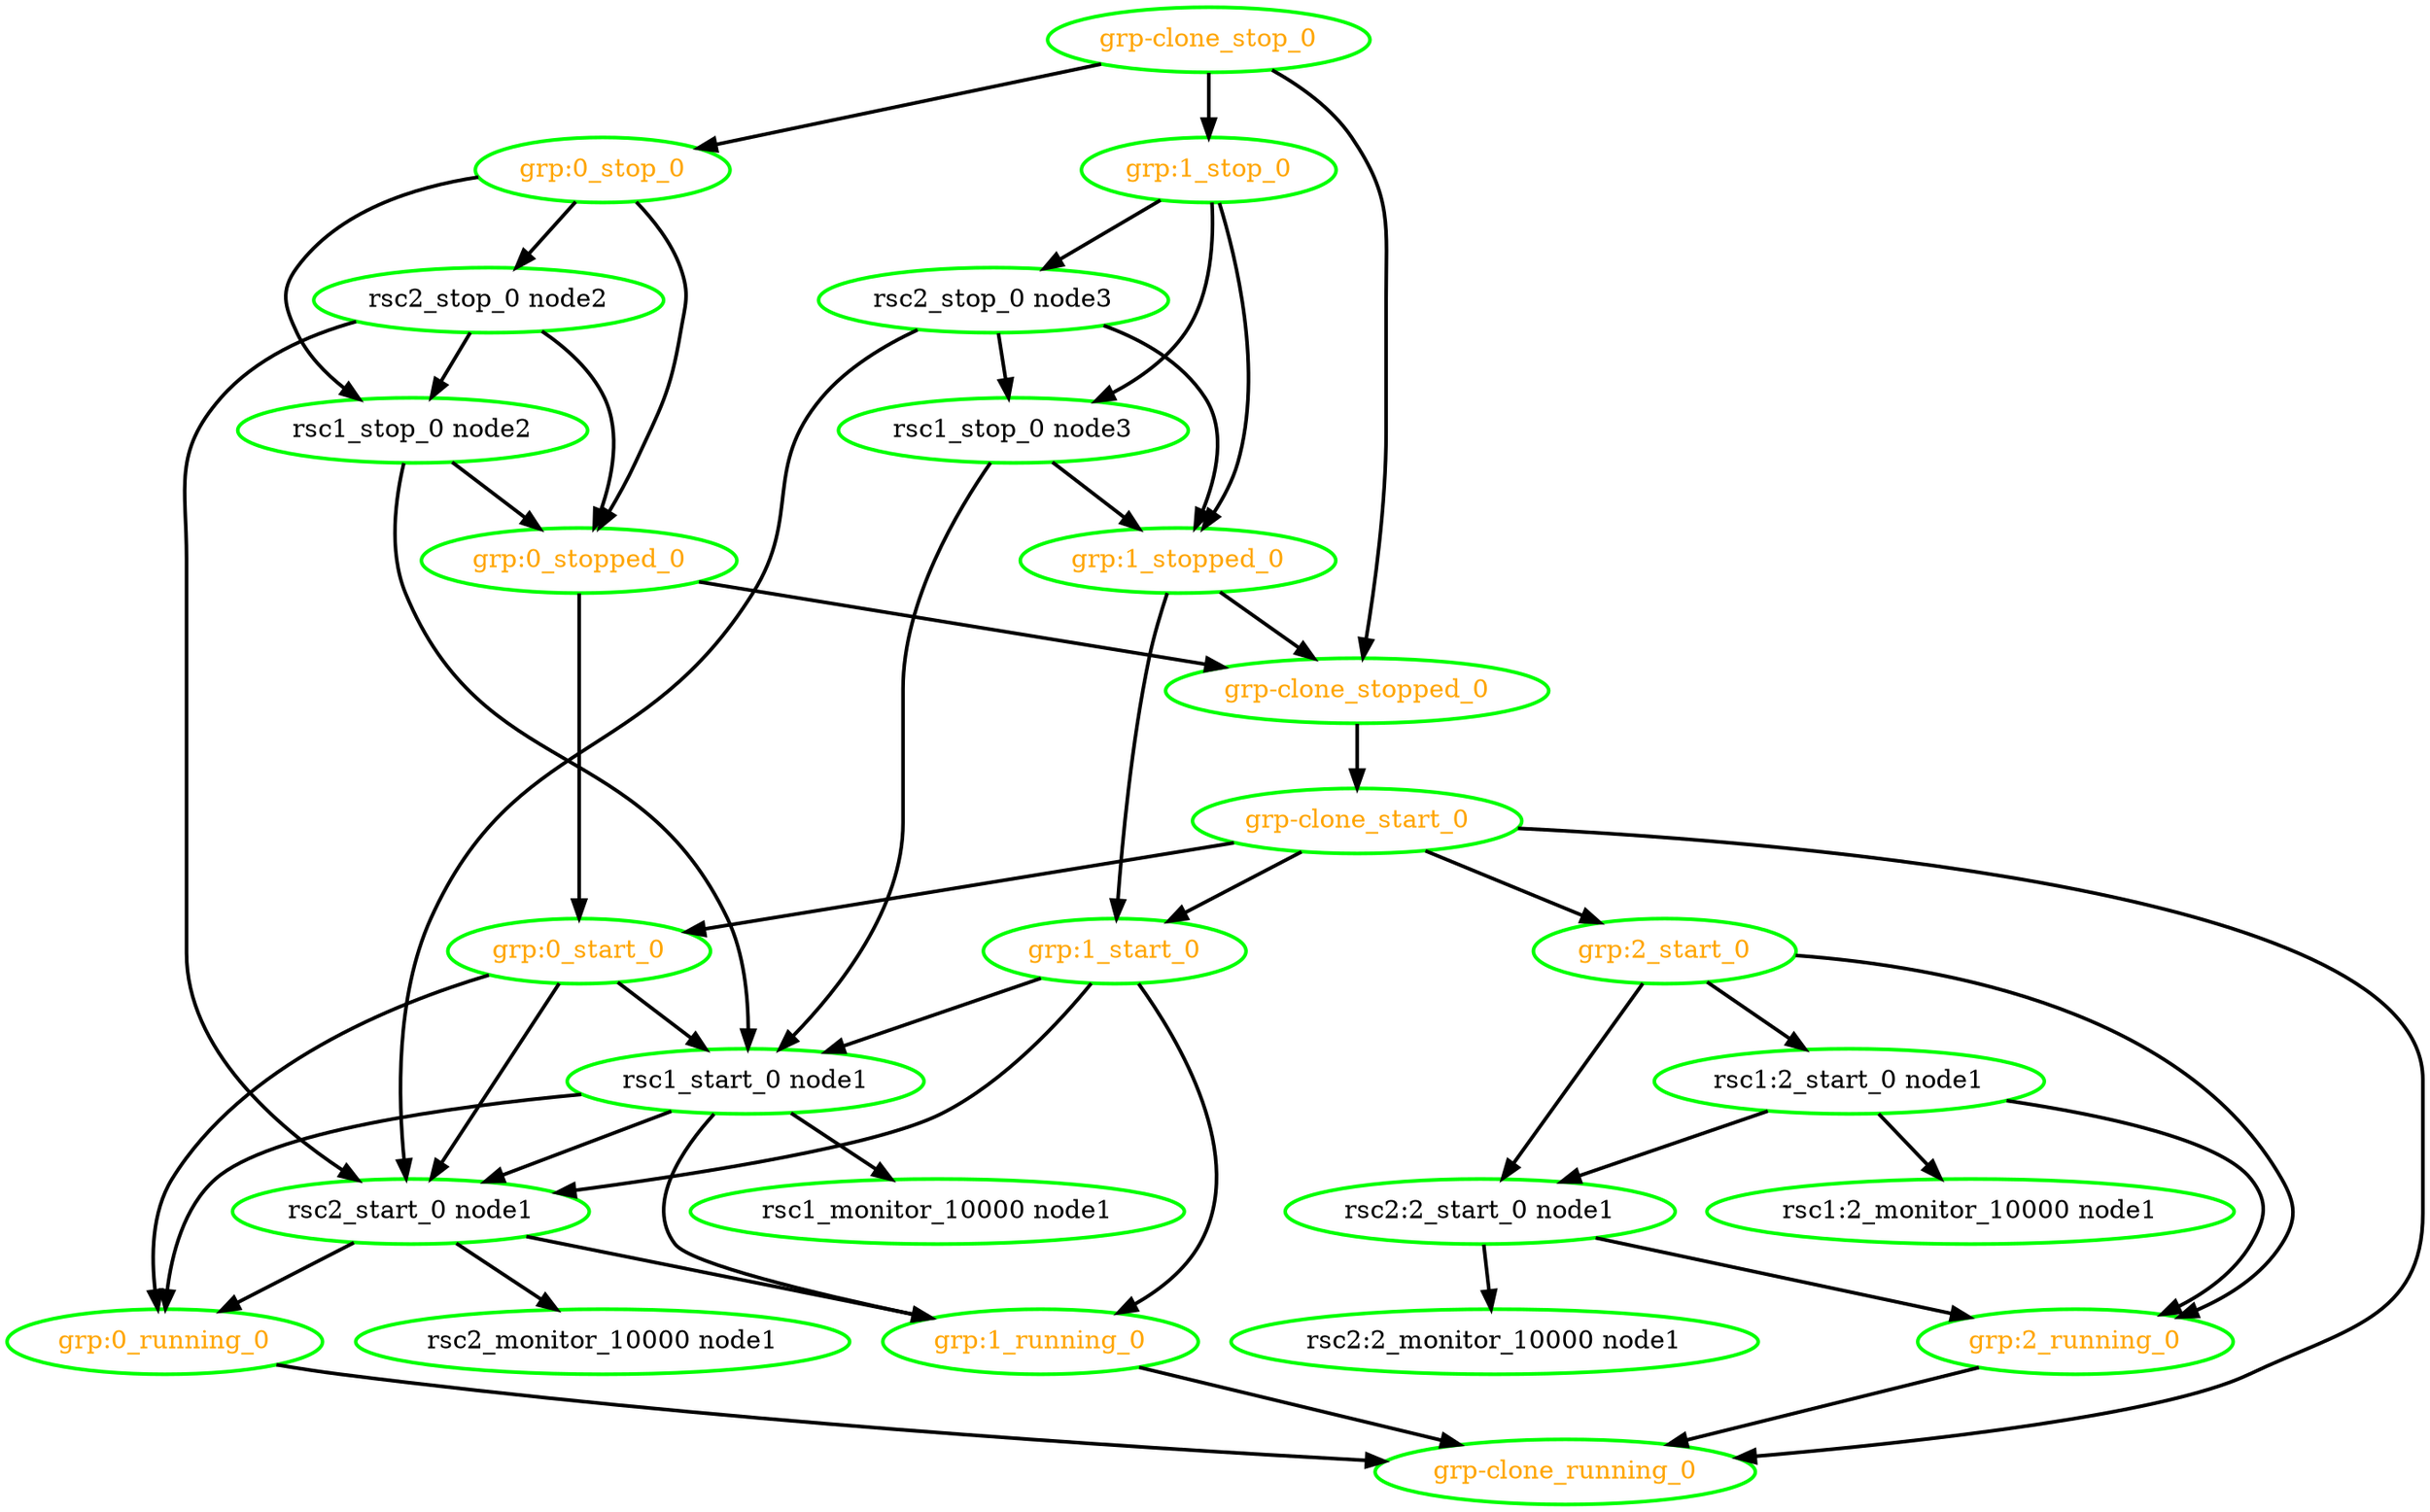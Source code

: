  digraph "g" {
"grp-clone_running_0" [ style=bold color="green" fontcolor="orange"]
"grp-clone_start_0" -> "grp-clone_running_0" [ style = bold]
"grp-clone_start_0" -> "grp:0_start_0" [ style = bold]
"grp-clone_start_0" -> "grp:1_start_0" [ style = bold]
"grp-clone_start_0" -> "grp:2_start_0" [ style = bold]
"grp-clone_start_0" [ style=bold color="green" fontcolor="orange"]
"grp-clone_stop_0" -> "grp-clone_stopped_0" [ style = bold]
"grp-clone_stop_0" -> "grp:0_stop_0" [ style = bold]
"grp-clone_stop_0" -> "grp:1_stop_0" [ style = bold]
"grp-clone_stop_0" [ style=bold color="green" fontcolor="orange"]
"grp-clone_stopped_0" -> "grp-clone_start_0" [ style = bold]
"grp-clone_stopped_0" [ style=bold color="green" fontcolor="orange"]
"grp:0_running_0" -> "grp-clone_running_0" [ style = bold]
"grp:0_running_0" [ style=bold color="green" fontcolor="orange"]
"grp:0_start_0" -> "grp:0_running_0" [ style = bold]
"grp:0_start_0" -> "rsc1_start_0 node1" [ style = bold]
"grp:0_start_0" -> "rsc2_start_0 node1" [ style = bold]
"grp:0_start_0" [ style=bold color="green" fontcolor="orange"]
"grp:0_stop_0" -> "grp:0_stopped_0" [ style = bold]
"grp:0_stop_0" -> "rsc1_stop_0 node2" [ style = bold]
"grp:0_stop_0" -> "rsc2_stop_0 node2" [ style = bold]
"grp:0_stop_0" [ style=bold color="green" fontcolor="orange"]
"grp:0_stopped_0" -> "grp-clone_stopped_0" [ style = bold]
"grp:0_stopped_0" -> "grp:0_start_0" [ style = bold]
"grp:0_stopped_0" [ style=bold color="green" fontcolor="orange"]
"grp:1_running_0" -> "grp-clone_running_0" [ style = bold]
"grp:1_running_0" [ style=bold color="green" fontcolor="orange"]
"grp:1_start_0" -> "grp:1_running_0" [ style = bold]
"grp:1_start_0" -> "rsc1_start_0 node1" [ style = bold]
"grp:1_start_0" -> "rsc2_start_0 node1" [ style = bold]
"grp:1_start_0" [ style=bold color="green" fontcolor="orange"]
"grp:1_stop_0" -> "grp:1_stopped_0" [ style = bold]
"grp:1_stop_0" -> "rsc1_stop_0 node3" [ style = bold]
"grp:1_stop_0" -> "rsc2_stop_0 node3" [ style = bold]
"grp:1_stop_0" [ style=bold color="green" fontcolor="orange"]
"grp:1_stopped_0" -> "grp-clone_stopped_0" [ style = bold]
"grp:1_stopped_0" -> "grp:1_start_0" [ style = bold]
"grp:1_stopped_0" [ style=bold color="green" fontcolor="orange"]
"grp:2_running_0" -> "grp-clone_running_0" [ style = bold]
"grp:2_running_0" [ style=bold color="green" fontcolor="orange"]
"grp:2_start_0" -> "grp:2_running_0" [ style = bold]
"grp:2_start_0" -> "rsc1:2_start_0 node1" [ style = bold]
"grp:2_start_0" -> "rsc2:2_start_0 node1" [ style = bold]
"grp:2_start_0" [ style=bold color="green" fontcolor="orange"]
"rsc1:2_monitor_10000 node1" [ style=bold color="green" fontcolor="black"]
"rsc1:2_start_0 node1" -> "grp:2_running_0" [ style = bold]
"rsc1:2_start_0 node1" -> "rsc1:2_monitor_10000 node1" [ style = bold]
"rsc1:2_start_0 node1" -> "rsc2:2_start_0 node1" [ style = bold]
"rsc1:2_start_0 node1" [ style=bold color="green" fontcolor="black"]
"rsc1_monitor_10000 node1" [ style=bold color="green" fontcolor="black"]
"rsc1_start_0 node1" -> "grp:0_running_0" [ style = bold]
"rsc1_start_0 node1" -> "grp:1_running_0" [ style = bold]
"rsc1_start_0 node1" -> "rsc1_monitor_10000 node1" [ style = bold]
"rsc1_start_0 node1" -> "rsc2_start_0 node1" [ style = bold]
"rsc1_start_0 node1" [ style=bold color="green" fontcolor="black"]
"rsc1_stop_0 node2" -> "grp:0_stopped_0" [ style = bold]
"rsc1_stop_0 node2" -> "rsc1_start_0 node1" [ style = bold]
"rsc1_stop_0 node2" [ style=bold color="green" fontcolor="black"]
"rsc1_stop_0 node3" -> "grp:1_stopped_0" [ style = bold]
"rsc1_stop_0 node3" -> "rsc1_start_0 node1" [ style = bold]
"rsc1_stop_0 node3" [ style=bold color="green" fontcolor="black"]
"rsc2:2_monitor_10000 node1" [ style=bold color="green" fontcolor="black"]
"rsc2:2_start_0 node1" -> "grp:2_running_0" [ style = bold]
"rsc2:2_start_0 node1" -> "rsc2:2_monitor_10000 node1" [ style = bold]
"rsc2:2_start_0 node1" [ style=bold color="green" fontcolor="black"]
"rsc2_monitor_10000 node1" [ style=bold color="green" fontcolor="black"]
"rsc2_start_0 node1" -> "grp:0_running_0" [ style = bold]
"rsc2_start_0 node1" -> "grp:1_running_0" [ style = bold]
"rsc2_start_0 node1" -> "rsc2_monitor_10000 node1" [ style = bold]
"rsc2_start_0 node1" [ style=bold color="green" fontcolor="black"]
"rsc2_stop_0 node2" -> "grp:0_stopped_0" [ style = bold]
"rsc2_stop_0 node2" -> "rsc1_stop_0 node2" [ style = bold]
"rsc2_stop_0 node2" -> "rsc2_start_0 node1" [ style = bold]
"rsc2_stop_0 node2" [ style=bold color="green" fontcolor="black"]
"rsc2_stop_0 node3" -> "grp:1_stopped_0" [ style = bold]
"rsc2_stop_0 node3" -> "rsc1_stop_0 node3" [ style = bold]
"rsc2_stop_0 node3" -> "rsc2_start_0 node1" [ style = bold]
"rsc2_stop_0 node3" [ style=bold color="green" fontcolor="black"]
}
